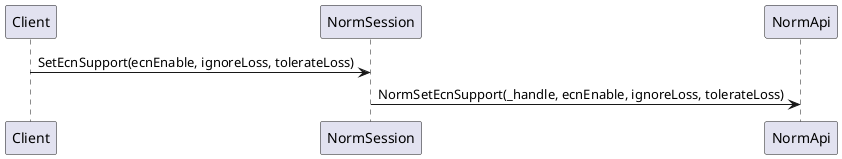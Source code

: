 @startuml
Client -> NormSession : SetEcnSupport(ecnEnable, ignoreLoss, tolerateLoss)
NormSession -> NormApi : NormSetEcnSupport(_handle, ecnEnable, ignoreLoss, tolerateLoss)
@enduml